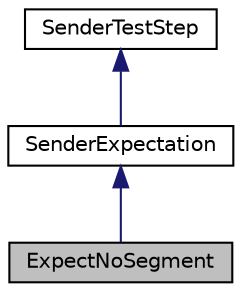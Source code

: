 digraph "ExpectNoSegment"
{
 // LATEX_PDF_SIZE
  edge [fontname="Helvetica",fontsize="10",labelfontname="Helvetica",labelfontsize="10"];
  node [fontname="Helvetica",fontsize="10",shape=record];
  Node1 [label="ExpectNoSegment",height=0.2,width=0.4,color="black", fillcolor="grey75", style="filled", fontcolor="black",tooltip=" "];
  Node2 -> Node1 [dir="back",color="midnightblue",fontsize="10",style="solid",fontname="Helvetica"];
  Node2 [label="SenderExpectation",height=0.2,width=0.4,color="black", fillcolor="white", style="filled",URL="$structSenderExpectation.html",tooltip=" "];
  Node3 -> Node2 [dir="back",color="midnightblue",fontsize="10",style="solid",fontname="Helvetica"];
  Node3 [label="SenderTestStep",height=0.2,width=0.4,color="black", fillcolor="white", style="filled",URL="$structSenderTestStep.html",tooltip=" "];
}
